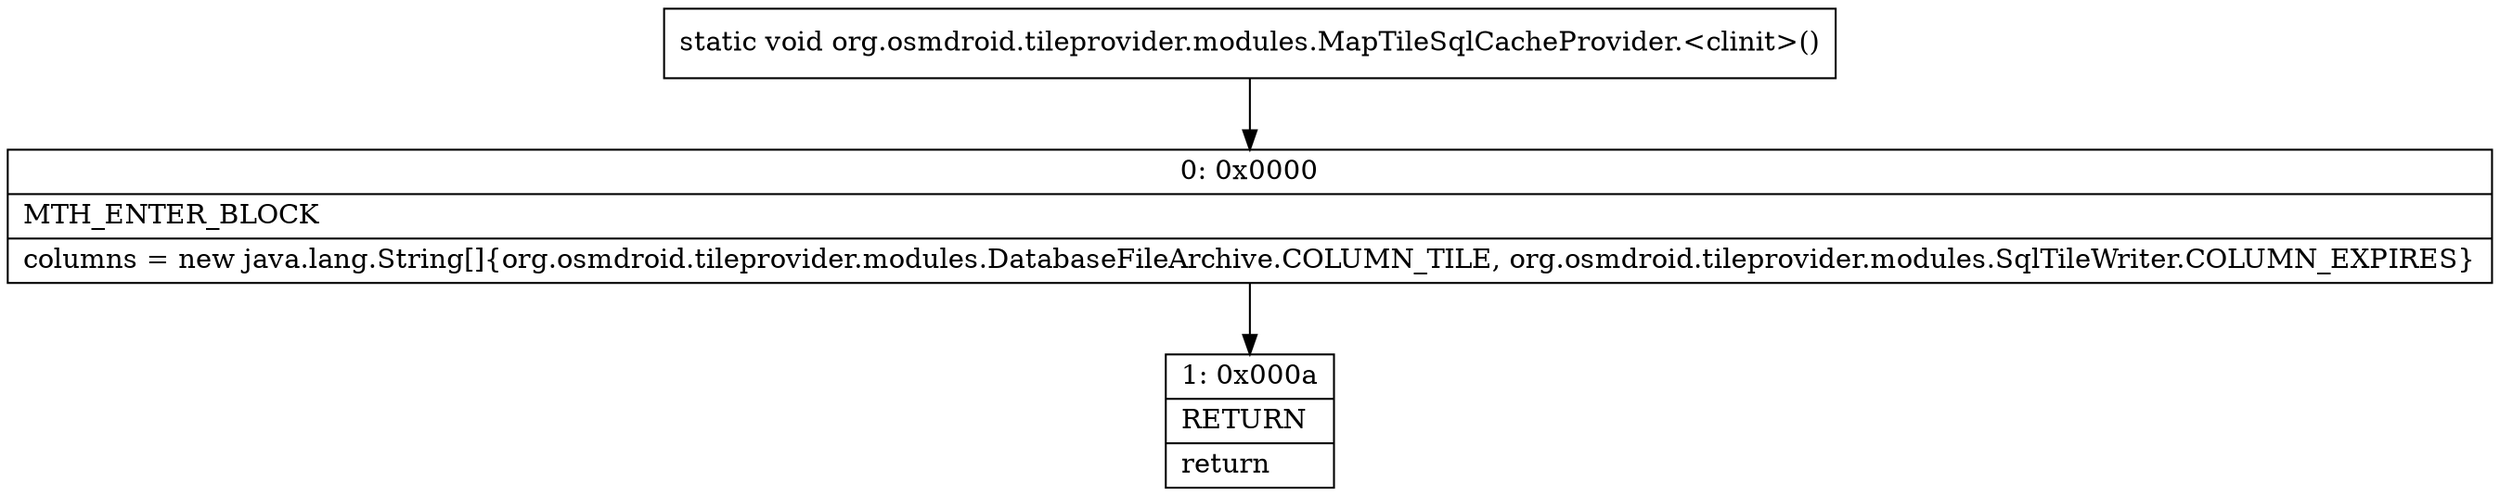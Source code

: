 digraph "CFG fororg.osmdroid.tileprovider.modules.MapTileSqlCacheProvider.\<clinit\>()V" {
Node_0 [shape=record,label="{0\:\ 0x0000|MTH_ENTER_BLOCK\l|columns = new java.lang.String[]\{org.osmdroid.tileprovider.modules.DatabaseFileArchive.COLUMN_TILE, org.osmdroid.tileprovider.modules.SqlTileWriter.COLUMN_EXPIRES\}\l}"];
Node_1 [shape=record,label="{1\:\ 0x000a|RETURN\l|return\l}"];
MethodNode[shape=record,label="{static void org.osmdroid.tileprovider.modules.MapTileSqlCacheProvider.\<clinit\>() }"];
MethodNode -> Node_0;
Node_0 -> Node_1;
}

